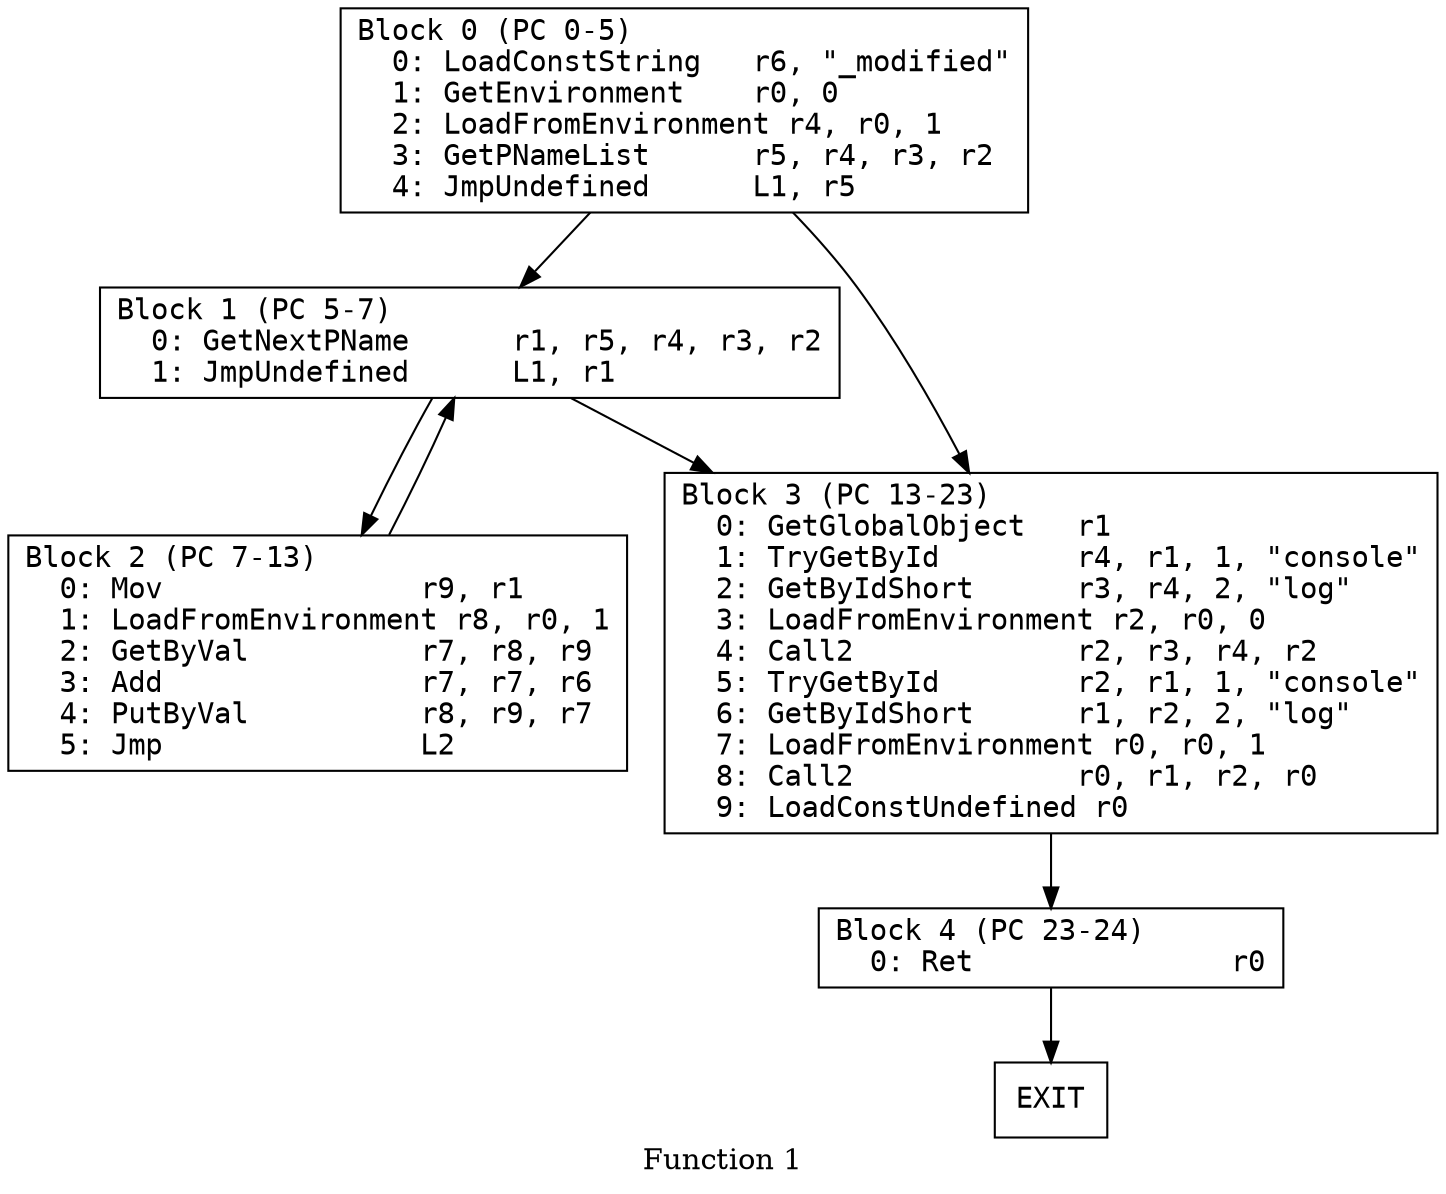 // Function 1 from array_constants_v90
// Generated from data/array_constants_v90.dot

digraph {
  rankdir=TB;
  node [shape=box, fontname="monospace"];

  label = "Function 1";
  style = filled;
  color = lightgrey;

  f1_n0 [ label = "Block 0 (PC 0-5)\l  0: LoadConstString   r6, \"_modified\"\l  1: GetEnvironment    r0, 0\l  2: LoadFromEnvironment r4, r0, 1\l  3: GetPNameList      r5, r4, r3, r2\l  4: JmpUndefined      L1, r5\l" ]
  f1_n1 [ label = "Block 1 (PC 5-7)\l  0: GetNextPName      r1, r5, r4, r3, r2\l  1: JmpUndefined      L1, r1\l" ]
  f1_n2 [ label = "Block 2 (PC 7-13)\l  0: Mov               r9, r1\l  1: LoadFromEnvironment r8, r0, 1\l  2: GetByVal          r7, r8, r9\l  3: Add               r7, r7, r6\l  4: PutByVal          r8, r9, r7\l  5: Jmp               L2\l" ]
  f1_n3 [ label = "Block 3 (PC 13-23)\l  0: GetGlobalObject   r1\l  1: TryGetById        r4, r1, 1, \"console\"\l  2: GetByIdShort      r3, r4, 2, \"log\"\l  3: LoadFromEnvironment r2, r0, 0\l  4: Call2             r2, r3, r4, r2\l  5: TryGetById        r2, r1, 1, \"console\"\l  6: GetByIdShort      r1, r2, 2, \"log\"\l  7: LoadFromEnvironment r0, r0, 1\l  8: Call2             r0, r1, r2, r0\l  9: LoadConstUndefined r0\l" ]
  f1_n4 [ label = "Block 4 (PC 23-24)\l  0: Ret               r0\l" ]
  f1_n5 [ label = "EXIT" ]

  f1_n0 -> f1_n3
  f1_n0 -> f1_n1
  f1_n1 -> f1_n3
  f1_n1 -> f1_n2
  f1_n2 -> f1_n1
  f1_n3 -> f1_n4
  f1_n4 -> f1_n5
}
